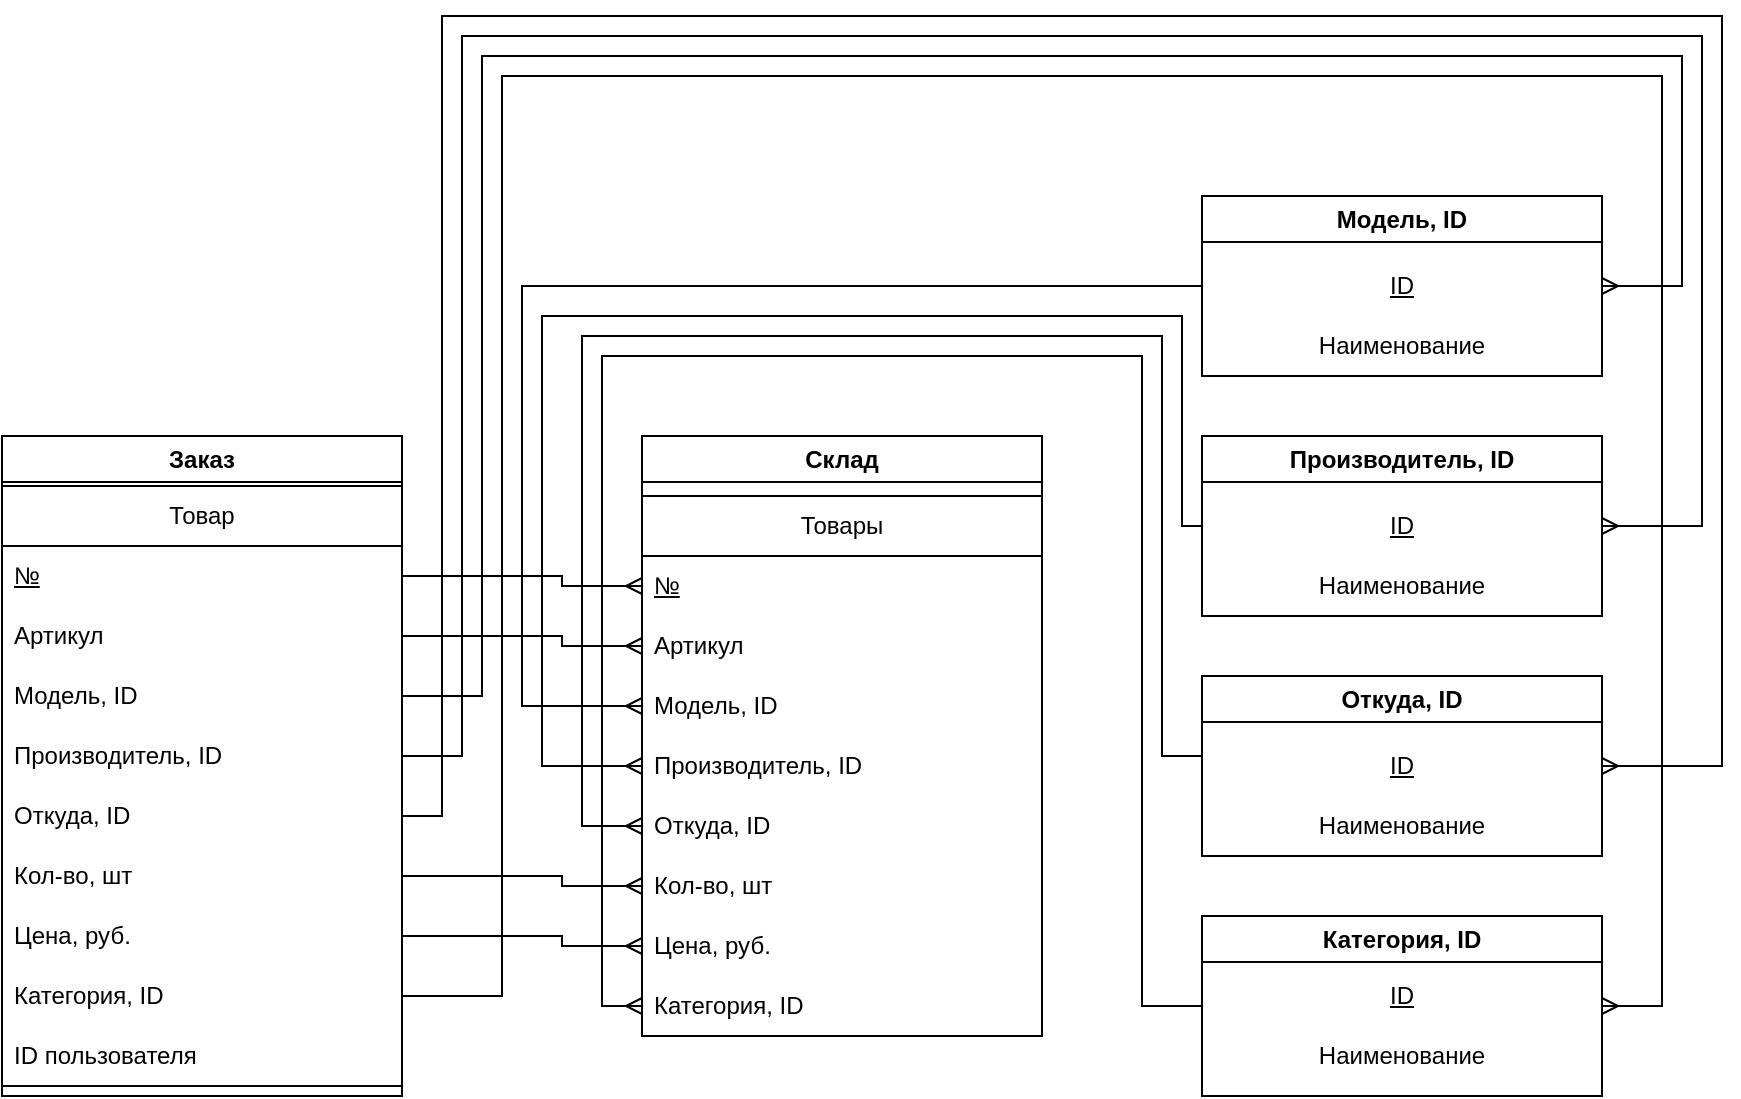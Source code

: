 <mxfile version="23.0.2" type="github">
  <diagram name="Страница — 1" id="iiY84fL7lKHI_6B-AdGC">
    <mxGraphModel dx="1674" dy="777" grid="1" gridSize="10" guides="1" tooltips="1" connect="1" arrows="1" fold="1" page="1" pageScale="1" pageWidth="1169" pageHeight="827" math="0" shadow="0">
      <root>
        <mxCell id="0" />
        <mxCell id="1" parent="0" />
        <mxCell id="8DKpkcI0aDm_iJhaxFEY-73" value="Категория, ID" style="swimlane;whiteSpace=wrap;html=1;" parent="1" vertex="1">
          <mxGeometry x="920" y="520" width="200" height="90" as="geometry" />
        </mxCell>
        <mxCell id="KrvIEaZz7qjAB-ufYDlF-17" value="&lt;u&gt;ID&lt;/u&gt;" style="text;html=1;strokeColor=none;fillColor=none;align=center;verticalAlign=middle;whiteSpace=wrap;rounded=0;" vertex="1" parent="8DKpkcI0aDm_iJhaxFEY-73">
          <mxGeometry y="25" width="200" height="30" as="geometry" />
        </mxCell>
        <mxCell id="KrvIEaZz7qjAB-ufYDlF-18" value="Наименование" style="text;html=1;strokeColor=none;fillColor=none;align=center;verticalAlign=middle;whiteSpace=wrap;rounded=0;" vertex="1" parent="8DKpkcI0aDm_iJhaxFEY-73">
          <mxGeometry y="55" width="200" height="30" as="geometry" />
        </mxCell>
        <mxCell id="8DKpkcI0aDm_iJhaxFEY-74" value="Модель, ID" style="swimlane;whiteSpace=wrap;html=1;startSize=23;" parent="1" vertex="1">
          <mxGeometry x="920" y="160" width="200" height="90" as="geometry" />
        </mxCell>
        <mxCell id="KrvIEaZz7qjAB-ufYDlF-24" value="&lt;u&gt;ID&lt;/u&gt;" style="text;html=1;strokeColor=none;fillColor=none;align=center;verticalAlign=middle;whiteSpace=wrap;rounded=0;" vertex="1" parent="8DKpkcI0aDm_iJhaxFEY-74">
          <mxGeometry y="30" width="200" height="30" as="geometry" />
        </mxCell>
        <mxCell id="KrvIEaZz7qjAB-ufYDlF-25" value="Наименование" style="text;html=1;strokeColor=none;fillColor=none;align=center;verticalAlign=middle;whiteSpace=wrap;rounded=0;" vertex="1" parent="8DKpkcI0aDm_iJhaxFEY-74">
          <mxGeometry y="60" width="200" height="30" as="geometry" />
        </mxCell>
        <mxCell id="8DKpkcI0aDm_iJhaxFEY-78" value="Производитель, ID" style="swimlane;whiteSpace=wrap;html=1;" parent="1" vertex="1">
          <mxGeometry x="920" y="280" width="200" height="90" as="geometry" />
        </mxCell>
        <mxCell id="KrvIEaZz7qjAB-ufYDlF-22" value="&lt;u&gt;ID&lt;/u&gt;" style="text;html=1;strokeColor=none;fillColor=none;align=center;verticalAlign=middle;whiteSpace=wrap;rounded=0;" vertex="1" parent="8DKpkcI0aDm_iJhaxFEY-78">
          <mxGeometry y="30" width="200" height="30" as="geometry" />
        </mxCell>
        <mxCell id="KrvIEaZz7qjAB-ufYDlF-23" value="Наименование" style="text;html=1;strokeColor=none;fillColor=none;align=center;verticalAlign=middle;whiteSpace=wrap;rounded=0;" vertex="1" parent="8DKpkcI0aDm_iJhaxFEY-78">
          <mxGeometry y="60" width="200" height="30" as="geometry" />
        </mxCell>
        <mxCell id="8DKpkcI0aDm_iJhaxFEY-80" value="Откуда, ID" style="swimlane;whiteSpace=wrap;html=1;" parent="1" vertex="1">
          <mxGeometry x="920" y="400" width="200" height="90" as="geometry" />
        </mxCell>
        <mxCell id="KrvIEaZz7qjAB-ufYDlF-20" value="&lt;u&gt;ID&lt;/u&gt;" style="text;html=1;strokeColor=none;fillColor=none;align=center;verticalAlign=middle;whiteSpace=wrap;rounded=0;" vertex="1" parent="8DKpkcI0aDm_iJhaxFEY-80">
          <mxGeometry y="30" width="200" height="30" as="geometry" />
        </mxCell>
        <mxCell id="KrvIEaZz7qjAB-ufYDlF-21" value="Наименование" style="text;html=1;strokeColor=none;fillColor=none;align=center;verticalAlign=middle;whiteSpace=wrap;rounded=0;" vertex="1" parent="8DKpkcI0aDm_iJhaxFEY-80">
          <mxGeometry y="60" width="200" height="30" as="geometry" />
        </mxCell>
        <mxCell id="8DKpkcI0aDm_iJhaxFEY-83" value="Склад" style="swimlane;whiteSpace=wrap;html=1;" parent="1" vertex="1">
          <mxGeometry x="640" y="280" width="200" height="300" as="geometry" />
        </mxCell>
        <mxCell id="8DKpkcI0aDm_iJhaxFEY-84" value="Товары" style="swimlane;fontStyle=0;childLayout=stackLayout;horizontal=1;startSize=30;horizontalStack=0;resizeParent=1;resizeParentMax=0;resizeLast=0;collapsible=1;marginBottom=0;whiteSpace=wrap;html=1;" parent="8DKpkcI0aDm_iJhaxFEY-83" vertex="1">
          <mxGeometry y="30" width="200" height="270" as="geometry" />
        </mxCell>
        <mxCell id="8DKpkcI0aDm_iJhaxFEY-85" value="&lt;u&gt;№&lt;/u&gt;" style="text;strokeColor=none;fillColor=none;align=left;verticalAlign=middle;spacingLeft=4;spacingRight=4;overflow=hidden;points=[[0,0.5],[1,0.5]];portConstraint=eastwest;rotatable=0;whiteSpace=wrap;html=1;" parent="8DKpkcI0aDm_iJhaxFEY-84" vertex="1">
          <mxGeometry y="30" width="200" height="30" as="geometry" />
        </mxCell>
        <mxCell id="8DKpkcI0aDm_iJhaxFEY-86" value="Артикул" style="text;strokeColor=none;fillColor=none;align=left;verticalAlign=middle;spacingLeft=4;spacingRight=4;overflow=hidden;points=[[0,0.5],[1,0.5]];portConstraint=eastwest;rotatable=0;whiteSpace=wrap;html=1;" parent="8DKpkcI0aDm_iJhaxFEY-84" vertex="1">
          <mxGeometry y="60" width="200" height="30" as="geometry" />
        </mxCell>
        <mxCell id="8DKpkcI0aDm_iJhaxFEY-87" value="Модель, ID" style="text;strokeColor=none;fillColor=none;align=left;verticalAlign=middle;spacingLeft=4;spacingRight=4;overflow=hidden;points=[[0,0.5],[1,0.5]];portConstraint=eastwest;rotatable=0;whiteSpace=wrap;html=1;" parent="8DKpkcI0aDm_iJhaxFEY-84" vertex="1">
          <mxGeometry y="90" width="200" height="30" as="geometry" />
        </mxCell>
        <mxCell id="8DKpkcI0aDm_iJhaxFEY-88" value="Производитель, ID" style="text;strokeColor=none;fillColor=none;align=left;verticalAlign=middle;spacingLeft=4;spacingRight=4;overflow=hidden;points=[[0,0.5],[1,0.5]];portConstraint=eastwest;rotatable=0;whiteSpace=wrap;html=1;" parent="8DKpkcI0aDm_iJhaxFEY-84" vertex="1">
          <mxGeometry y="120" width="200" height="30" as="geometry" />
        </mxCell>
        <mxCell id="8DKpkcI0aDm_iJhaxFEY-89" value="Откуда, ID" style="text;strokeColor=none;fillColor=none;align=left;verticalAlign=middle;spacingLeft=4;spacingRight=4;overflow=hidden;points=[[0,0.5],[1,0.5]];portConstraint=eastwest;rotatable=0;whiteSpace=wrap;html=1;" parent="8DKpkcI0aDm_iJhaxFEY-84" vertex="1">
          <mxGeometry y="150" width="200" height="30" as="geometry" />
        </mxCell>
        <mxCell id="8DKpkcI0aDm_iJhaxFEY-93" value="Кол-во, шт" style="text;strokeColor=none;fillColor=none;align=left;verticalAlign=middle;spacingLeft=4;spacingRight=4;overflow=hidden;points=[[0,0.5],[1,0.5]];portConstraint=eastwest;rotatable=0;whiteSpace=wrap;html=1;" parent="8DKpkcI0aDm_iJhaxFEY-84" vertex="1">
          <mxGeometry y="180" width="200" height="30" as="geometry" />
        </mxCell>
        <mxCell id="8DKpkcI0aDm_iJhaxFEY-94" value="Цена, руб." style="text;strokeColor=none;fillColor=none;align=left;verticalAlign=middle;spacingLeft=4;spacingRight=4;overflow=hidden;points=[[0,0.5],[1,0.5]];portConstraint=eastwest;rotatable=0;whiteSpace=wrap;html=1;" parent="8DKpkcI0aDm_iJhaxFEY-84" vertex="1">
          <mxGeometry y="210" width="200" height="30" as="geometry" />
        </mxCell>
        <mxCell id="8DKpkcI0aDm_iJhaxFEY-95" value="Категория, ID" style="text;strokeColor=none;fillColor=none;align=left;verticalAlign=middle;spacingLeft=4;spacingRight=4;overflow=hidden;points=[[0,0.5],[1,0.5]];portConstraint=eastwest;rotatable=0;whiteSpace=wrap;html=1;" parent="8DKpkcI0aDm_iJhaxFEY-84" vertex="1">
          <mxGeometry y="240" width="200" height="30" as="geometry" />
        </mxCell>
        <mxCell id="8DKpkcI0aDm_iJhaxFEY-96" value="" style="fontSize=12;html=1;endArrow=ERmany;rounded=0;entryX=0;entryY=0.5;entryDx=0;entryDy=0;exitX=0;exitY=0.5;exitDx=0;exitDy=0;edgeStyle=orthogonalEdgeStyle;" parent="1" source="8DKpkcI0aDm_iJhaxFEY-74" target="8DKpkcI0aDm_iJhaxFEY-87" edge="1">
          <mxGeometry width="100" height="100" relative="1" as="geometry">
            <mxPoint x="760" y="200" as="sourcePoint" />
            <mxPoint x="860" y="100" as="targetPoint" />
            <Array as="points">
              <mxPoint x="580" y="205" />
              <mxPoint x="580" y="415" />
            </Array>
          </mxGeometry>
        </mxCell>
        <mxCell id="8DKpkcI0aDm_iJhaxFEY-97" value="" style="fontSize=12;html=1;endArrow=ERmany;rounded=0;exitX=0;exitY=0.5;exitDx=0;exitDy=0;entryX=0;entryY=0.5;entryDx=0;entryDy=0;edgeStyle=orthogonalEdgeStyle;" parent="1" source="8DKpkcI0aDm_iJhaxFEY-78" target="8DKpkcI0aDm_iJhaxFEY-88" edge="1">
          <mxGeometry width="100" height="100" relative="1" as="geometry">
            <mxPoint x="640" y="250" as="sourcePoint" />
            <mxPoint x="740" y="150" as="targetPoint" />
            <Array as="points">
              <mxPoint x="910" y="325" />
              <mxPoint x="910" y="220" />
              <mxPoint x="590" y="220" />
              <mxPoint x="590" y="445" />
            </Array>
          </mxGeometry>
        </mxCell>
        <mxCell id="8DKpkcI0aDm_iJhaxFEY-98" value="" style="edgeStyle=orthogonalEdgeStyle;fontSize=12;html=1;endArrow=ERmany;rounded=0;exitX=0;exitY=0.5;exitDx=0;exitDy=0;entryX=0;entryY=0.5;entryDx=0;entryDy=0;" parent="1" source="8DKpkcI0aDm_iJhaxFEY-80" target="8DKpkcI0aDm_iJhaxFEY-89" edge="1">
          <mxGeometry width="100" height="100" relative="1" as="geometry">
            <mxPoint x="560" y="250" as="sourcePoint" />
            <mxPoint x="660" y="150" as="targetPoint" />
            <Array as="points">
              <mxPoint x="920" y="440" />
              <mxPoint x="900" y="440" />
              <mxPoint x="900" y="230" />
              <mxPoint x="610" y="230" />
              <mxPoint x="610" y="475" />
            </Array>
          </mxGeometry>
        </mxCell>
        <mxCell id="8DKpkcI0aDm_iJhaxFEY-101" value="" style="edgeStyle=orthogonalEdgeStyle;fontSize=12;html=1;endArrow=ERmany;rounded=0;entryX=0;entryY=0.5;entryDx=0;entryDy=0;exitX=0;exitY=0.5;exitDx=0;exitDy=0;" parent="1" source="8DKpkcI0aDm_iJhaxFEY-73" target="8DKpkcI0aDm_iJhaxFEY-95" edge="1">
          <mxGeometry width="100" height="100" relative="1" as="geometry">
            <mxPoint x="400" y="740" as="sourcePoint" />
            <mxPoint x="500" y="640" as="targetPoint" />
            <Array as="points">
              <mxPoint x="890" y="565" />
              <mxPoint x="890" y="240" />
              <mxPoint x="620" y="240" />
              <mxPoint x="620" y="565" />
            </Array>
          </mxGeometry>
        </mxCell>
        <mxCell id="8DKpkcI0aDm_iJhaxFEY-111" value="Заказ" style="swimlane;whiteSpace=wrap;html=1;" parent="1" vertex="1">
          <mxGeometry x="320" y="280" width="200" height="330" as="geometry" />
        </mxCell>
        <mxCell id="8DKpkcI0aDm_iJhaxFEY-113" value="Товар" style="swimlane;fontStyle=0;childLayout=stackLayout;horizontal=1;startSize=30;horizontalStack=0;resizeParent=1;resizeParentMax=0;resizeLast=0;collapsible=1;marginBottom=0;whiteSpace=wrap;html=1;" parent="8DKpkcI0aDm_iJhaxFEY-111" vertex="1">
          <mxGeometry y="25" width="200" height="300" as="geometry" />
        </mxCell>
        <mxCell id="8DKpkcI0aDm_iJhaxFEY-114" value="&lt;u&gt;№&lt;/u&gt;" style="text;strokeColor=none;fillColor=none;align=left;verticalAlign=middle;spacingLeft=4;spacingRight=4;overflow=hidden;points=[[0,0.5],[1,0.5]];portConstraint=eastwest;rotatable=0;whiteSpace=wrap;html=1;" parent="8DKpkcI0aDm_iJhaxFEY-113" vertex="1">
          <mxGeometry y="30" width="200" height="30" as="geometry" />
        </mxCell>
        <mxCell id="8DKpkcI0aDm_iJhaxFEY-115" value="Артикул" style="text;strokeColor=none;fillColor=none;align=left;verticalAlign=middle;spacingLeft=4;spacingRight=4;overflow=hidden;points=[[0,0.5],[1,0.5]];portConstraint=eastwest;rotatable=0;whiteSpace=wrap;html=1;" parent="8DKpkcI0aDm_iJhaxFEY-113" vertex="1">
          <mxGeometry y="60" width="200" height="30" as="geometry" />
        </mxCell>
        <mxCell id="8DKpkcI0aDm_iJhaxFEY-116" value="Модель, ID" style="text;strokeColor=none;fillColor=none;align=left;verticalAlign=middle;spacingLeft=4;spacingRight=4;overflow=hidden;points=[[0,0.5],[1,0.5]];portConstraint=eastwest;rotatable=0;whiteSpace=wrap;html=1;" parent="8DKpkcI0aDm_iJhaxFEY-113" vertex="1">
          <mxGeometry y="90" width="200" height="30" as="geometry" />
        </mxCell>
        <mxCell id="8DKpkcI0aDm_iJhaxFEY-117" value="Производитель, ID" style="text;strokeColor=none;fillColor=none;align=left;verticalAlign=middle;spacingLeft=4;spacingRight=4;overflow=hidden;points=[[0,0.5],[1,0.5]];portConstraint=eastwest;rotatable=0;whiteSpace=wrap;html=1;" parent="8DKpkcI0aDm_iJhaxFEY-113" vertex="1">
          <mxGeometry y="120" width="200" height="30" as="geometry" />
        </mxCell>
        <mxCell id="8DKpkcI0aDm_iJhaxFEY-118" value="Откуда, ID" style="text;strokeColor=none;fillColor=none;align=left;verticalAlign=middle;spacingLeft=4;spacingRight=4;overflow=hidden;points=[[0,0.5],[1,0.5]];portConstraint=eastwest;rotatable=0;whiteSpace=wrap;html=1;" parent="8DKpkcI0aDm_iJhaxFEY-113" vertex="1">
          <mxGeometry y="150" width="200" height="30" as="geometry" />
        </mxCell>
        <mxCell id="8DKpkcI0aDm_iJhaxFEY-121" value="Кол-во, шт" style="text;strokeColor=none;fillColor=none;align=left;verticalAlign=middle;spacingLeft=4;spacingRight=4;overflow=hidden;points=[[0,0.5],[1,0.5]];portConstraint=eastwest;rotatable=0;whiteSpace=wrap;html=1;" parent="8DKpkcI0aDm_iJhaxFEY-113" vertex="1">
          <mxGeometry y="180" width="200" height="30" as="geometry" />
        </mxCell>
        <mxCell id="8DKpkcI0aDm_iJhaxFEY-122" value="Цена, руб." style="text;strokeColor=none;fillColor=none;align=left;verticalAlign=middle;spacingLeft=4;spacingRight=4;overflow=hidden;points=[[0,0.5],[1,0.5]];portConstraint=eastwest;rotatable=0;whiteSpace=wrap;html=1;" parent="8DKpkcI0aDm_iJhaxFEY-113" vertex="1">
          <mxGeometry y="210" width="200" height="30" as="geometry" />
        </mxCell>
        <mxCell id="8DKpkcI0aDm_iJhaxFEY-123" value="Категория, ID" style="text;strokeColor=none;fillColor=none;align=left;verticalAlign=middle;spacingLeft=4;spacingRight=4;overflow=hidden;points=[[0,0.5],[1,0.5]];portConstraint=eastwest;rotatable=0;whiteSpace=wrap;html=1;" parent="8DKpkcI0aDm_iJhaxFEY-113" vertex="1">
          <mxGeometry y="240" width="200" height="30" as="geometry" />
        </mxCell>
        <mxCell id="KrvIEaZz7qjAB-ufYDlF-26" value="ID пользователя" style="text;strokeColor=none;fillColor=none;align=left;verticalAlign=middle;spacingLeft=4;spacingRight=4;overflow=hidden;points=[[0,0.5],[1,0.5]];portConstraint=eastwest;rotatable=0;whiteSpace=wrap;html=1;" vertex="1" parent="8DKpkcI0aDm_iJhaxFEY-113">
          <mxGeometry y="270" width="200" height="30" as="geometry" />
        </mxCell>
        <mxCell id="KrvIEaZz7qjAB-ufYDlF-8" value="" style="edgeStyle=orthogonalEdgeStyle;fontSize=12;html=1;endArrow=ERmany;rounded=0;exitX=1;exitY=0.5;exitDx=0;exitDy=0;entryX=1;entryY=0.5;entryDx=0;entryDy=0;" edge="1" parent="1" source="8DKpkcI0aDm_iJhaxFEY-116" target="8DKpkcI0aDm_iJhaxFEY-74">
          <mxGeometry width="100" height="100" relative="1" as="geometry">
            <mxPoint x="160" y="640" as="sourcePoint" />
            <mxPoint x="260" y="540" as="targetPoint" />
            <Array as="points">
              <mxPoint x="560" y="410" />
              <mxPoint x="560" y="90" />
              <mxPoint x="1160" y="90" />
              <mxPoint x="1160" y="205" />
            </Array>
          </mxGeometry>
        </mxCell>
        <mxCell id="KrvIEaZz7qjAB-ufYDlF-9" value="" style="edgeStyle=orthogonalEdgeStyle;fontSize=12;html=1;endArrow=ERmany;rounded=0;exitX=1;exitY=0.5;exitDx=0;exitDy=0;entryX=1;entryY=0.5;entryDx=0;entryDy=0;" edge="1" parent="1" source="8DKpkcI0aDm_iJhaxFEY-117" target="8DKpkcI0aDm_iJhaxFEY-78">
          <mxGeometry width="100" height="100" relative="1" as="geometry">
            <mxPoint x="80" y="550" as="sourcePoint" />
            <mxPoint x="180" y="450" as="targetPoint" />
            <Array as="points">
              <mxPoint x="550" y="440" />
              <mxPoint x="550" y="80" />
              <mxPoint x="1170" y="80" />
              <mxPoint x="1170" y="325" />
            </Array>
          </mxGeometry>
        </mxCell>
        <mxCell id="KrvIEaZz7qjAB-ufYDlF-10" value="" style="edgeStyle=orthogonalEdgeStyle;fontSize=12;html=1;endArrow=ERmany;rounded=0;exitX=1;exitY=0.5;exitDx=0;exitDy=0;entryX=1;entryY=0.5;entryDx=0;entryDy=0;" edge="1" parent="1" source="8DKpkcI0aDm_iJhaxFEY-118" target="8DKpkcI0aDm_iJhaxFEY-80">
          <mxGeometry width="100" height="100" relative="1" as="geometry">
            <mxPoint x="120" y="640" as="sourcePoint" />
            <mxPoint x="220" y="540" as="targetPoint" />
            <Array as="points">
              <mxPoint x="540" y="470" />
              <mxPoint x="540" y="70" />
              <mxPoint x="1180" y="70" />
              <mxPoint x="1180" y="445" />
            </Array>
          </mxGeometry>
        </mxCell>
        <mxCell id="KrvIEaZz7qjAB-ufYDlF-15" value="" style="edgeStyle=orthogonalEdgeStyle;fontSize=12;html=1;endArrow=ERmany;rounded=0;exitX=1;exitY=0.5;exitDx=0;exitDy=0;entryX=1;entryY=0.5;entryDx=0;entryDy=0;" edge="1" parent="1" source="8DKpkcI0aDm_iJhaxFEY-123" target="8DKpkcI0aDm_iJhaxFEY-73">
          <mxGeometry width="100" height="100" relative="1" as="geometry">
            <mxPoint x="150" y="600" as="sourcePoint" />
            <mxPoint x="250" y="500" as="targetPoint" />
            <Array as="points">
              <mxPoint x="570" y="560" />
              <mxPoint x="570" y="100" />
              <mxPoint x="1150" y="100" />
              <mxPoint x="1150" y="565" />
            </Array>
          </mxGeometry>
        </mxCell>
        <mxCell id="KrvIEaZz7qjAB-ufYDlF-30" value="" style="edgeStyle=orthogonalEdgeStyle;fontSize=12;html=1;endArrow=ERmany;rounded=0;exitX=1;exitY=0.5;exitDx=0;exitDy=0;entryX=0;entryY=0.5;entryDx=0;entryDy=0;" edge="1" parent="1" source="8DKpkcI0aDm_iJhaxFEY-114" target="8DKpkcI0aDm_iJhaxFEY-85">
          <mxGeometry width="100" height="100" relative="1" as="geometry">
            <mxPoint x="590" y="260" as="sourcePoint" />
            <mxPoint x="690" y="160" as="targetPoint" />
            <Array as="points">
              <mxPoint x="600" y="350" />
              <mxPoint x="600" y="355" />
            </Array>
          </mxGeometry>
        </mxCell>
        <mxCell id="KrvIEaZz7qjAB-ufYDlF-31" value="" style="edgeStyle=orthogonalEdgeStyle;fontSize=12;html=1;endArrow=ERmany;rounded=0;exitX=1;exitY=0.5;exitDx=0;exitDy=0;entryX=0;entryY=0.5;entryDx=0;entryDy=0;" edge="1" parent="1" source="8DKpkcI0aDm_iJhaxFEY-115" target="8DKpkcI0aDm_iJhaxFEY-86">
          <mxGeometry width="100" height="100" relative="1" as="geometry">
            <mxPoint x="640" y="730" as="sourcePoint" />
            <mxPoint x="740" y="630" as="targetPoint" />
            <Array as="points">
              <mxPoint x="600" y="380" />
              <mxPoint x="600" y="385" />
            </Array>
          </mxGeometry>
        </mxCell>
        <mxCell id="KrvIEaZz7qjAB-ufYDlF-32" value="" style="edgeStyle=orthogonalEdgeStyle;fontSize=12;html=1;endArrow=ERmany;rounded=0;exitX=1;exitY=0.5;exitDx=0;exitDy=0;entryX=0;entryY=0.5;entryDx=0;entryDy=0;" edge="1" parent="1" source="8DKpkcI0aDm_iJhaxFEY-121" target="8DKpkcI0aDm_iJhaxFEY-93">
          <mxGeometry width="100" height="100" relative="1" as="geometry">
            <mxPoint x="510" y="740" as="sourcePoint" />
            <mxPoint x="610" y="640" as="targetPoint" />
            <Array as="points">
              <mxPoint x="600" y="500" />
              <mxPoint x="600" y="505" />
            </Array>
          </mxGeometry>
        </mxCell>
        <mxCell id="KrvIEaZz7qjAB-ufYDlF-33" value="" style="edgeStyle=orthogonalEdgeStyle;fontSize=12;html=1;endArrow=ERmany;rounded=0;exitX=1;exitY=0.5;exitDx=0;exitDy=0;entryX=0;entryY=0.5;entryDx=0;entryDy=0;" edge="1" parent="1" source="8DKpkcI0aDm_iJhaxFEY-122" target="8DKpkcI0aDm_iJhaxFEY-94">
          <mxGeometry width="100" height="100" relative="1" as="geometry">
            <mxPoint x="670" y="720" as="sourcePoint" />
            <mxPoint x="770" y="620" as="targetPoint" />
            <Array as="points">
              <mxPoint x="600" y="530" />
              <mxPoint x="600" y="535" />
            </Array>
          </mxGeometry>
        </mxCell>
      </root>
    </mxGraphModel>
  </diagram>
</mxfile>
